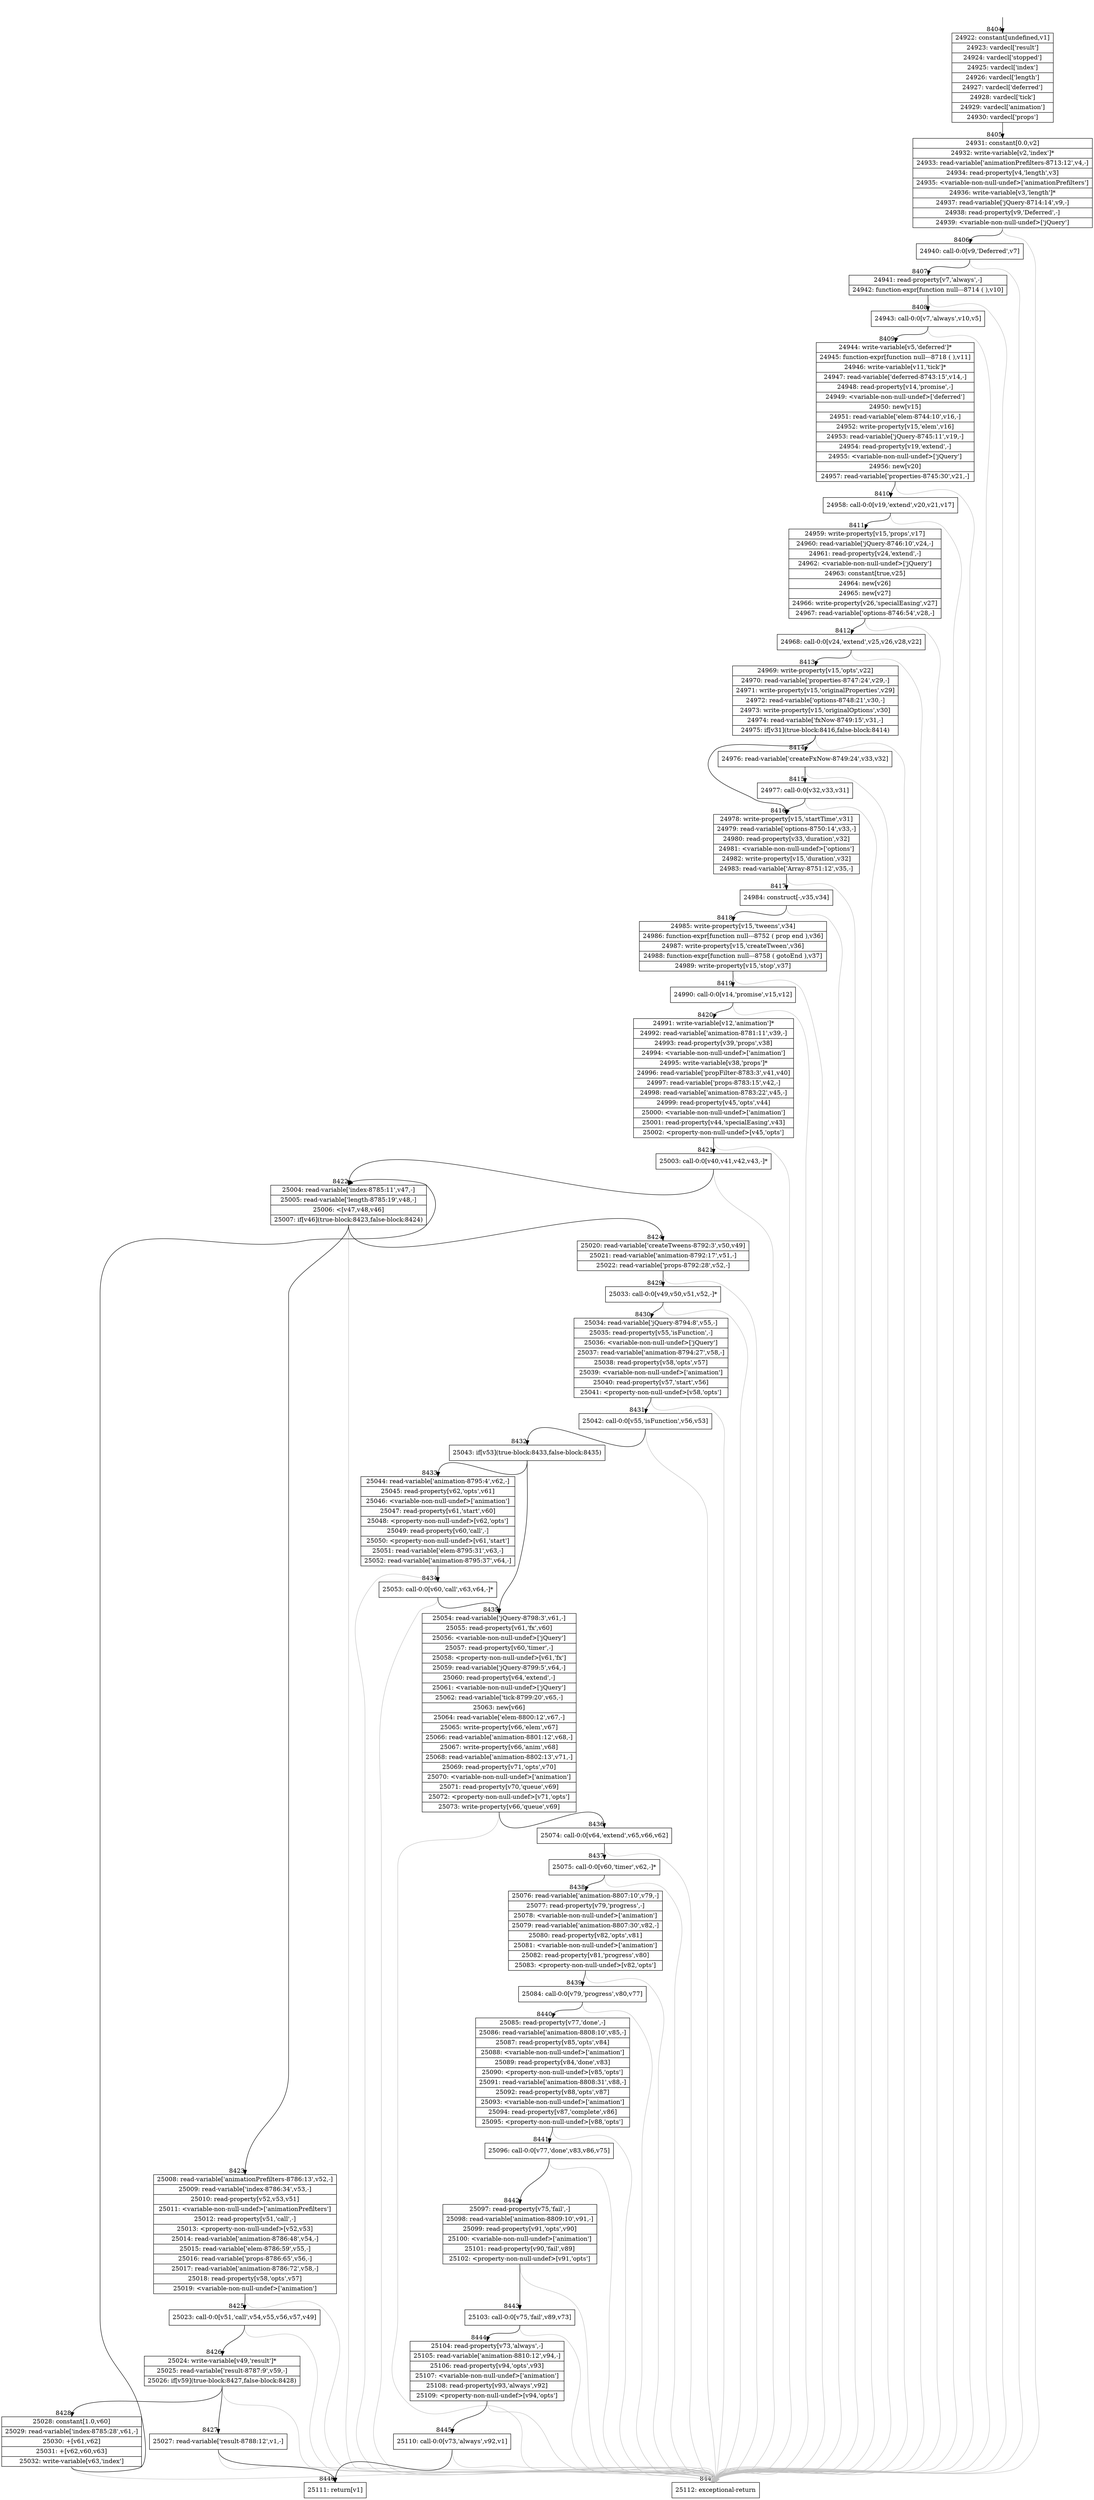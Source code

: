 digraph {
rankdir="TD"
BB_entry518[shape=none,label=""];
BB_entry518 -> BB8404 [tailport=s, headport=n, headlabel="    8404"]
BB8404 [shape=record label="{24922: constant[undefined,v1]|24923: vardecl['result']|24924: vardecl['stopped']|24925: vardecl['index']|24926: vardecl['length']|24927: vardecl['deferred']|24928: vardecl['tick']|24929: vardecl['animation']|24930: vardecl['props']}" ] 
BB8404 -> BB8405 [tailport=s, headport=n, headlabel="      8405"]
BB8405 [shape=record label="{24931: constant[0.0,v2]|24932: write-variable[v2,'index']*|24933: read-variable['animationPrefilters-8713:12',v4,-]|24934: read-property[v4,'length',v3]|24935: \<variable-non-null-undef\>['animationPrefilters']|24936: write-variable[v3,'length']*|24937: read-variable['jQuery-8714:14',v9,-]|24938: read-property[v9,'Deferred',-]|24939: \<variable-non-null-undef\>['jQuery']}" ] 
BB8405 -> BB8406 [tailport=s, headport=n, headlabel="      8406"]
BB8405 -> BB8447 [tailport=s, headport=n, color=gray, headlabel="      8447"]
BB8406 [shape=record label="{24940: call-0:0[v9,'Deferred',v7]}" ] 
BB8406 -> BB8407 [tailport=s, headport=n, headlabel="      8407"]
BB8406 -> BB8447 [tailport=s, headport=n, color=gray]
BB8407 [shape=record label="{24941: read-property[v7,'always',-]|24942: function-expr[function null---8714 ( ),v10]}" ] 
BB8407 -> BB8408 [tailport=s, headport=n, headlabel="      8408"]
BB8407 -> BB8447 [tailport=s, headport=n, color=gray]
BB8408 [shape=record label="{24943: call-0:0[v7,'always',v10,v5]}" ] 
BB8408 -> BB8409 [tailport=s, headport=n, headlabel="      8409"]
BB8408 -> BB8447 [tailport=s, headport=n, color=gray]
BB8409 [shape=record label="{24944: write-variable[v5,'deferred']*|24945: function-expr[function null---8718 ( ),v11]|24946: write-variable[v11,'tick']*|24947: read-variable['deferred-8743:15',v14,-]|24948: read-property[v14,'promise',-]|24949: \<variable-non-null-undef\>['deferred']|24950: new[v15]|24951: read-variable['elem-8744:10',v16,-]|24952: write-property[v15,'elem',v16]|24953: read-variable['jQuery-8745:11',v19,-]|24954: read-property[v19,'extend',-]|24955: \<variable-non-null-undef\>['jQuery']|24956: new[v20]|24957: read-variable['properties-8745:30',v21,-]}" ] 
BB8409 -> BB8410 [tailport=s, headport=n, headlabel="      8410"]
BB8409 -> BB8447 [tailport=s, headport=n, color=gray]
BB8410 [shape=record label="{24958: call-0:0[v19,'extend',v20,v21,v17]}" ] 
BB8410 -> BB8411 [tailport=s, headport=n, headlabel="      8411"]
BB8410 -> BB8447 [tailport=s, headport=n, color=gray]
BB8411 [shape=record label="{24959: write-property[v15,'props',v17]|24960: read-variable['jQuery-8746:10',v24,-]|24961: read-property[v24,'extend',-]|24962: \<variable-non-null-undef\>['jQuery']|24963: constant[true,v25]|24964: new[v26]|24965: new[v27]|24966: write-property[v26,'specialEasing',v27]|24967: read-variable['options-8746:54',v28,-]}" ] 
BB8411 -> BB8412 [tailport=s, headport=n, headlabel="      8412"]
BB8411 -> BB8447 [tailport=s, headport=n, color=gray]
BB8412 [shape=record label="{24968: call-0:0[v24,'extend',v25,v26,v28,v22]}" ] 
BB8412 -> BB8413 [tailport=s, headport=n, headlabel="      8413"]
BB8412 -> BB8447 [tailport=s, headport=n, color=gray]
BB8413 [shape=record label="{24969: write-property[v15,'opts',v22]|24970: read-variable['properties-8747:24',v29,-]|24971: write-property[v15,'originalProperties',v29]|24972: read-variable['options-8748:21',v30,-]|24973: write-property[v15,'originalOptions',v30]|24974: read-variable['fxNow-8749:15',v31,-]|24975: if[v31](true-block:8416,false-block:8414)}" ] 
BB8413 -> BB8416 [tailport=s, headport=n, headlabel="      8416"]
BB8413 -> BB8414 [tailport=s, headport=n, headlabel="      8414"]
BB8413 -> BB8447 [tailport=s, headport=n, color=gray]
BB8414 [shape=record label="{24976: read-variable['createFxNow-8749:24',v33,v32]}" ] 
BB8414 -> BB8415 [tailport=s, headport=n, headlabel="      8415"]
BB8414 -> BB8447 [tailport=s, headport=n, color=gray]
BB8415 [shape=record label="{24977: call-0:0[v32,v33,v31]}" ] 
BB8415 -> BB8416 [tailport=s, headport=n]
BB8415 -> BB8447 [tailport=s, headport=n, color=gray]
BB8416 [shape=record label="{24978: write-property[v15,'startTime',v31]|24979: read-variable['options-8750:14',v33,-]|24980: read-property[v33,'duration',v32]|24981: \<variable-non-null-undef\>['options']|24982: write-property[v15,'duration',v32]|24983: read-variable['Array-8751:12',v35,-]}" ] 
BB8416 -> BB8417 [tailport=s, headport=n, headlabel="      8417"]
BB8416 -> BB8447 [tailport=s, headport=n, color=gray]
BB8417 [shape=record label="{24984: construct[-,v35,v34]}" ] 
BB8417 -> BB8418 [tailport=s, headport=n, headlabel="      8418"]
BB8417 -> BB8447 [tailport=s, headport=n, color=gray]
BB8418 [shape=record label="{24985: write-property[v15,'tweens',v34]|24986: function-expr[function null---8752 ( prop end ),v36]|24987: write-property[v15,'createTween',v36]|24988: function-expr[function null---8758 ( gotoEnd ),v37]|24989: write-property[v15,'stop',v37]}" ] 
BB8418 -> BB8419 [tailport=s, headport=n, headlabel="      8419"]
BB8418 -> BB8447 [tailport=s, headport=n, color=gray]
BB8419 [shape=record label="{24990: call-0:0[v14,'promise',v15,v12]}" ] 
BB8419 -> BB8420 [tailport=s, headport=n, headlabel="      8420"]
BB8419 -> BB8447 [tailport=s, headport=n, color=gray]
BB8420 [shape=record label="{24991: write-variable[v12,'animation']*|24992: read-variable['animation-8781:11',v39,-]|24993: read-property[v39,'props',v38]|24994: \<variable-non-null-undef\>['animation']|24995: write-variable[v38,'props']*|24996: read-variable['propFilter-8783:3',v41,v40]|24997: read-variable['props-8783:15',v42,-]|24998: read-variable['animation-8783:22',v45,-]|24999: read-property[v45,'opts',v44]|25000: \<variable-non-null-undef\>['animation']|25001: read-property[v44,'specialEasing',v43]|25002: \<property-non-null-undef\>[v45,'opts']}" ] 
BB8420 -> BB8421 [tailport=s, headport=n, headlabel="      8421"]
BB8420 -> BB8447 [tailport=s, headport=n, color=gray]
BB8421 [shape=record label="{25003: call-0:0[v40,v41,v42,v43,-]*}" ] 
BB8421 -> BB8422 [tailport=s, headport=n, headlabel="      8422"]
BB8421 -> BB8447 [tailport=s, headport=n, color=gray]
BB8422 [shape=record label="{25004: read-variable['index-8785:11',v47,-]|25005: read-variable['length-8785:19',v48,-]|25006: \<[v47,v48,v46]|25007: if[v46](true-block:8423,false-block:8424)}" ] 
BB8422 -> BB8423 [tailport=s, headport=n, headlabel="      8423"]
BB8422 -> BB8424 [tailport=s, headport=n, headlabel="      8424"]
BB8422 -> BB8447 [tailport=s, headport=n, color=gray]
BB8423 [shape=record label="{25008: read-variable['animationPrefilters-8786:13',v52,-]|25009: read-variable['index-8786:34',v53,-]|25010: read-property[v52,v53,v51]|25011: \<variable-non-null-undef\>['animationPrefilters']|25012: read-property[v51,'call',-]|25013: \<property-non-null-undef\>[v52,v53]|25014: read-variable['animation-8786:48',v54,-]|25015: read-variable['elem-8786:59',v55,-]|25016: read-variable['props-8786:65',v56,-]|25017: read-variable['animation-8786:72',v58,-]|25018: read-property[v58,'opts',v57]|25019: \<variable-non-null-undef\>['animation']}" ] 
BB8423 -> BB8425 [tailport=s, headport=n, headlabel="      8425"]
BB8423 -> BB8447 [tailport=s, headport=n, color=gray]
BB8424 [shape=record label="{25020: read-variable['createTweens-8792:3',v50,v49]|25021: read-variable['animation-8792:17',v51,-]|25022: read-variable['props-8792:28',v52,-]}" ] 
BB8424 -> BB8429 [tailport=s, headport=n, headlabel="      8429"]
BB8424 -> BB8447 [tailport=s, headport=n, color=gray]
BB8425 [shape=record label="{25023: call-0:0[v51,'call',v54,v55,v56,v57,v49]}" ] 
BB8425 -> BB8426 [tailport=s, headport=n, headlabel="      8426"]
BB8425 -> BB8447 [tailport=s, headport=n, color=gray]
BB8426 [shape=record label="{25024: write-variable[v49,'result']*|25025: read-variable['result-8787:9',v59,-]|25026: if[v59](true-block:8427,false-block:8428)}" ] 
BB8426 -> BB8427 [tailport=s, headport=n, headlabel="      8427"]
BB8426 -> BB8428 [tailport=s, headport=n, headlabel="      8428"]
BB8426 -> BB8447 [tailport=s, headport=n, color=gray]
BB8427 [shape=record label="{25027: read-variable['result-8788:12',v1,-]}" ] 
BB8427 -> BB8446 [tailport=s, headport=n, headlabel="      8446"]
BB8427 -> BB8447 [tailport=s, headport=n, color=gray]
BB8428 [shape=record label="{25028: constant[1.0,v60]|25029: read-variable['index-8785:28',v61,-]|25030: +[v61,v62]|25031: +[v62,v60,v63]|25032: write-variable[v63,'index']}" ] 
BB8428 -> BB8422 [tailport=s, headport=n]
BB8428 -> BB8447 [tailport=s, headport=n, color=gray]
BB8429 [shape=record label="{25033: call-0:0[v49,v50,v51,v52,-]*}" ] 
BB8429 -> BB8430 [tailport=s, headport=n, headlabel="      8430"]
BB8429 -> BB8447 [tailport=s, headport=n, color=gray]
BB8430 [shape=record label="{25034: read-variable['jQuery-8794:8',v55,-]|25035: read-property[v55,'isFunction',-]|25036: \<variable-non-null-undef\>['jQuery']|25037: read-variable['animation-8794:27',v58,-]|25038: read-property[v58,'opts',v57]|25039: \<variable-non-null-undef\>['animation']|25040: read-property[v57,'start',v56]|25041: \<property-non-null-undef\>[v58,'opts']}" ] 
BB8430 -> BB8431 [tailport=s, headport=n, headlabel="      8431"]
BB8430 -> BB8447 [tailport=s, headport=n, color=gray]
BB8431 [shape=record label="{25042: call-0:0[v55,'isFunction',v56,v53]}" ] 
BB8431 -> BB8432 [tailport=s, headport=n, headlabel="      8432"]
BB8431 -> BB8447 [tailport=s, headport=n, color=gray]
BB8432 [shape=record label="{25043: if[v53](true-block:8433,false-block:8435)}" ] 
BB8432 -> BB8433 [tailport=s, headport=n, headlabel="      8433"]
BB8432 -> BB8435 [tailport=s, headport=n, headlabel="      8435"]
BB8433 [shape=record label="{25044: read-variable['animation-8795:4',v62,-]|25045: read-property[v62,'opts',v61]|25046: \<variable-non-null-undef\>['animation']|25047: read-property[v61,'start',v60]|25048: \<property-non-null-undef\>[v62,'opts']|25049: read-property[v60,'call',-]|25050: \<property-non-null-undef\>[v61,'start']|25051: read-variable['elem-8795:31',v63,-]|25052: read-variable['animation-8795:37',v64,-]}" ] 
BB8433 -> BB8434 [tailport=s, headport=n, headlabel="      8434"]
BB8433 -> BB8447 [tailport=s, headport=n, color=gray]
BB8434 [shape=record label="{25053: call-0:0[v60,'call',v63,v64,-]*}" ] 
BB8434 -> BB8435 [tailport=s, headport=n]
BB8434 -> BB8447 [tailport=s, headport=n, color=gray]
BB8435 [shape=record label="{25054: read-variable['jQuery-8798:3',v61,-]|25055: read-property[v61,'fx',v60]|25056: \<variable-non-null-undef\>['jQuery']|25057: read-property[v60,'timer',-]|25058: \<property-non-null-undef\>[v61,'fx']|25059: read-variable['jQuery-8799:5',v64,-]|25060: read-property[v64,'extend',-]|25061: \<variable-non-null-undef\>['jQuery']|25062: read-variable['tick-8799:20',v65,-]|25063: new[v66]|25064: read-variable['elem-8800:12',v67,-]|25065: write-property[v66,'elem',v67]|25066: read-variable['animation-8801:12',v68,-]|25067: write-property[v66,'anim',v68]|25068: read-variable['animation-8802:13',v71,-]|25069: read-property[v71,'opts',v70]|25070: \<variable-non-null-undef\>['animation']|25071: read-property[v70,'queue',v69]|25072: \<property-non-null-undef\>[v71,'opts']|25073: write-property[v66,'queue',v69]}" ] 
BB8435 -> BB8436 [tailport=s, headport=n, headlabel="      8436"]
BB8435 -> BB8447 [tailport=s, headport=n, color=gray]
BB8436 [shape=record label="{25074: call-0:0[v64,'extend',v65,v66,v62]}" ] 
BB8436 -> BB8437 [tailport=s, headport=n, headlabel="      8437"]
BB8436 -> BB8447 [tailport=s, headport=n, color=gray]
BB8437 [shape=record label="{25075: call-0:0[v60,'timer',v62,-]*}" ] 
BB8437 -> BB8438 [tailport=s, headport=n, headlabel="      8438"]
BB8437 -> BB8447 [tailport=s, headport=n, color=gray]
BB8438 [shape=record label="{25076: read-variable['animation-8807:10',v79,-]|25077: read-property[v79,'progress',-]|25078: \<variable-non-null-undef\>['animation']|25079: read-variable['animation-8807:30',v82,-]|25080: read-property[v82,'opts',v81]|25081: \<variable-non-null-undef\>['animation']|25082: read-property[v81,'progress',v80]|25083: \<property-non-null-undef\>[v82,'opts']}" ] 
BB8438 -> BB8439 [tailport=s, headport=n, headlabel="      8439"]
BB8438 -> BB8447 [tailport=s, headport=n, color=gray]
BB8439 [shape=record label="{25084: call-0:0[v79,'progress',v80,v77]}" ] 
BB8439 -> BB8440 [tailport=s, headport=n, headlabel="      8440"]
BB8439 -> BB8447 [tailport=s, headport=n, color=gray]
BB8440 [shape=record label="{25085: read-property[v77,'done',-]|25086: read-variable['animation-8808:10',v85,-]|25087: read-property[v85,'opts',v84]|25088: \<variable-non-null-undef\>['animation']|25089: read-property[v84,'done',v83]|25090: \<property-non-null-undef\>[v85,'opts']|25091: read-variable['animation-8808:31',v88,-]|25092: read-property[v88,'opts',v87]|25093: \<variable-non-null-undef\>['animation']|25094: read-property[v87,'complete',v86]|25095: \<property-non-null-undef\>[v88,'opts']}" ] 
BB8440 -> BB8441 [tailport=s, headport=n, headlabel="      8441"]
BB8440 -> BB8447 [tailport=s, headport=n, color=gray]
BB8441 [shape=record label="{25096: call-0:0[v77,'done',v83,v86,v75]}" ] 
BB8441 -> BB8442 [tailport=s, headport=n, headlabel="      8442"]
BB8441 -> BB8447 [tailport=s, headport=n, color=gray]
BB8442 [shape=record label="{25097: read-property[v75,'fail',-]|25098: read-variable['animation-8809:10',v91,-]|25099: read-property[v91,'opts',v90]|25100: \<variable-non-null-undef\>['animation']|25101: read-property[v90,'fail',v89]|25102: \<property-non-null-undef\>[v91,'opts']}" ] 
BB8442 -> BB8443 [tailport=s, headport=n, headlabel="      8443"]
BB8442 -> BB8447 [tailport=s, headport=n, color=gray]
BB8443 [shape=record label="{25103: call-0:0[v75,'fail',v89,v73]}" ] 
BB8443 -> BB8444 [tailport=s, headport=n, headlabel="      8444"]
BB8443 -> BB8447 [tailport=s, headport=n, color=gray]
BB8444 [shape=record label="{25104: read-property[v73,'always',-]|25105: read-variable['animation-8810:12',v94,-]|25106: read-property[v94,'opts',v93]|25107: \<variable-non-null-undef\>['animation']|25108: read-property[v93,'always',v92]|25109: \<property-non-null-undef\>[v94,'opts']}" ] 
BB8444 -> BB8445 [tailport=s, headport=n, headlabel="      8445"]
BB8444 -> BB8447 [tailport=s, headport=n, color=gray]
BB8445 [shape=record label="{25110: call-0:0[v73,'always',v92,v1]}" ] 
BB8445 -> BB8446 [tailport=s, headport=n]
BB8445 -> BB8447 [tailport=s, headport=n, color=gray]
BB8446 [shape=record label="{25111: return[v1]}" ] 
BB8447 [shape=record label="{25112: exceptional-return}" ] 
}
